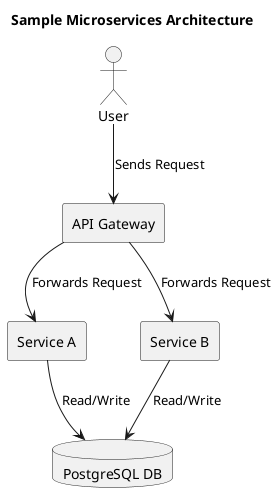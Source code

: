 @startuml

title Sample Microservices Architecture

actor User

rectangle "API Gateway" as APIGW
rectangle "Service A" as A
rectangle "Service B" as B
database "PostgreSQL DB" as DB

User --> APIGW : Sends Request
APIGW --> A : Forwards Request
APIGW --> B : Forwards Request

A --> DB : Read/Write
B --> DB : Read/Write

@enduml

